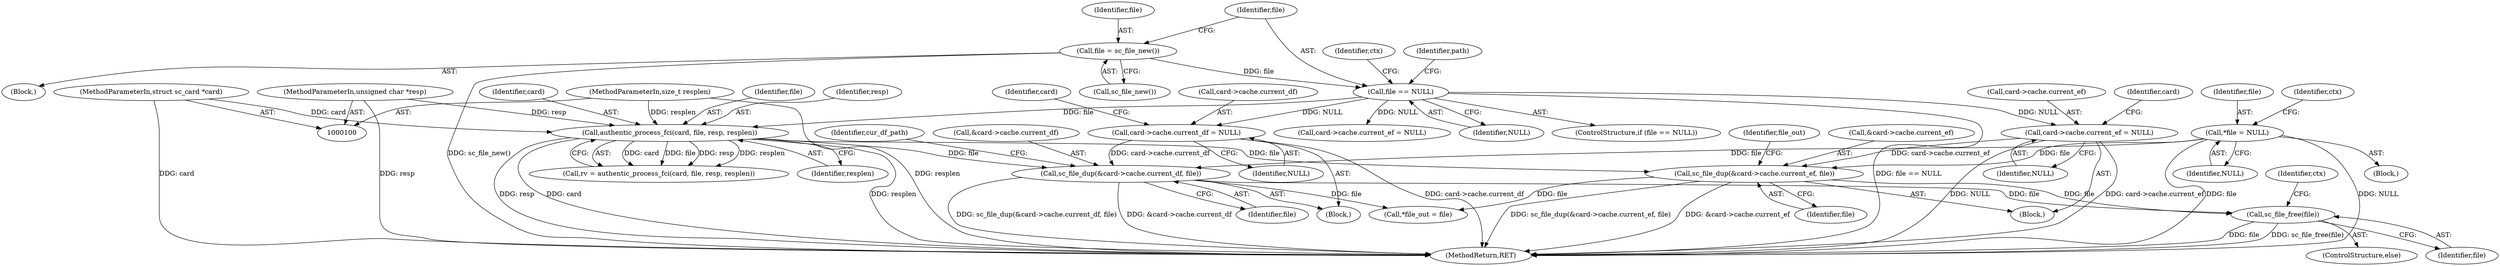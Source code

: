 digraph "0_OpenSC_8fe377e93b4b56060e5bbfb6f3142ceaeca744fa_2@API" {
"1000380" [label="(Call,sc_file_free(file))"];
"1000213" [label="(Call,sc_file_dup(&card->cache.current_df, file))"];
"1000206" [label="(Call,card->cache.current_df = NULL)"];
"1000134" [label="(Call,file == NULL)"];
"1000130" [label="(Call,file = sc_file_new())"];
"1000150" [label="(Call,authentic_process_fci(card, file, resp, resplen))"];
"1000101" [label="(MethodParameterIn,struct sc_card *card)"];
"1000103" [label="(MethodParameterIn,unsigned char *resp)"];
"1000104" [label="(MethodParameterIn,size_t resplen)"];
"1000114" [label="(Call,*file = NULL)"];
"1000365" [label="(Call,sc_file_dup(&card->cache.current_ef, file))"];
"1000358" [label="(Call,card->cache.current_ef = NULL)"];
"1000372" [label="(Identifier,file)"];
"1000375" [label="(Call,*file_out = file)"];
"1000358" [label="(Call,card->cache.current_ef = NULL)"];
"1000170" [label="(Block,)"];
"1000127" [label="(Block,)"];
"1000116" [label="(Identifier,NULL)"];
"1000136" [label="(Identifier,NULL)"];
"1000364" [label="(Identifier,NULL)"];
"1000151" [label="(Identifier,card)"];
"1000374" [label="(Identifier,file_out)"];
"1000385" [label="(MethodReturn,RET)"];
"1000212" [label="(Identifier,NULL)"];
"1000148" [label="(Call,rv = authentic_process_fci(card, file, resp, resplen))"];
"1000381" [label="(Identifier,file)"];
"1000114" [label="(Call,*file = NULL)"];
"1000359" [label="(Call,card->cache.current_ef)"];
"1000138" [label="(Identifier,ctx)"];
"1000101" [label="(MethodParameterIn,struct sc_card *card)"];
"1000369" [label="(Identifier,card)"];
"1000207" [label="(Call,card->cache.current_df)"];
"1000379" [label="(ControlStructure,else)"];
"1000214" [label="(Call,&card->cache.current_df)"];
"1000380" [label="(Call,sc_file_free(file))"];
"1000223" [label="(Identifier,cur_df_path)"];
"1000336" [label="(Call,card->cache.current_ef = NULL)"];
"1000206" [label="(Call,card->cache.current_df = NULL)"];
"1000152" [label="(Identifier,file)"];
"1000133" [label="(ControlStructure,if (file == NULL))"];
"1000115" [label="(Identifier,file)"];
"1000134" [label="(Call,file == NULL)"];
"1000154" [label="(Identifier,resplen)"];
"1000119" [label="(Identifier,ctx)"];
"1000217" [label="(Identifier,card)"];
"1000135" [label="(Identifier,file)"];
"1000141" [label="(Identifier,path)"];
"1000104" [label="(MethodParameterIn,size_t resplen)"];
"1000366" [label="(Call,&card->cache.current_ef)"];
"1000150" [label="(Call,authentic_process_fci(card, file, resp, resplen))"];
"1000106" [label="(Block,)"];
"1000365" [label="(Call,sc_file_dup(&card->cache.current_ef, file))"];
"1000220" [label="(Identifier,file)"];
"1000132" [label="(Call,sc_file_new())"];
"1000130" [label="(Call,file = sc_file_new())"];
"1000153" [label="(Identifier,resp)"];
"1000103" [label="(MethodParameterIn,unsigned char *resp)"];
"1000213" [label="(Call,sc_file_dup(&card->cache.current_df, file))"];
"1000383" [label="(Identifier,ctx)"];
"1000131" [label="(Identifier,file)"];
"1000351" [label="(Block,)"];
"1000380" -> "1000379"  [label="AST: "];
"1000380" -> "1000381"  [label="CFG: "];
"1000381" -> "1000380"  [label="AST: "];
"1000383" -> "1000380"  [label="CFG: "];
"1000380" -> "1000385"  [label="DDG: sc_file_free(file)"];
"1000380" -> "1000385"  [label="DDG: file"];
"1000213" -> "1000380"  [label="DDG: file"];
"1000365" -> "1000380"  [label="DDG: file"];
"1000213" -> "1000170"  [label="AST: "];
"1000213" -> "1000220"  [label="CFG: "];
"1000214" -> "1000213"  [label="AST: "];
"1000220" -> "1000213"  [label="AST: "];
"1000223" -> "1000213"  [label="CFG: "];
"1000213" -> "1000385"  [label="DDG: &card->cache.current_df"];
"1000213" -> "1000385"  [label="DDG: sc_file_dup(&card->cache.current_df, file)"];
"1000206" -> "1000213"  [label="DDG: card->cache.current_df"];
"1000150" -> "1000213"  [label="DDG: file"];
"1000114" -> "1000213"  [label="DDG: file"];
"1000213" -> "1000375"  [label="DDG: file"];
"1000206" -> "1000170"  [label="AST: "];
"1000206" -> "1000212"  [label="CFG: "];
"1000207" -> "1000206"  [label="AST: "];
"1000212" -> "1000206"  [label="AST: "];
"1000217" -> "1000206"  [label="CFG: "];
"1000206" -> "1000385"  [label="DDG: card->cache.current_df"];
"1000134" -> "1000206"  [label="DDG: NULL"];
"1000134" -> "1000133"  [label="AST: "];
"1000134" -> "1000136"  [label="CFG: "];
"1000135" -> "1000134"  [label="AST: "];
"1000136" -> "1000134"  [label="AST: "];
"1000138" -> "1000134"  [label="CFG: "];
"1000141" -> "1000134"  [label="CFG: "];
"1000134" -> "1000385"  [label="DDG: file == NULL"];
"1000130" -> "1000134"  [label="DDG: file"];
"1000134" -> "1000150"  [label="DDG: file"];
"1000134" -> "1000336"  [label="DDG: NULL"];
"1000134" -> "1000358"  [label="DDG: NULL"];
"1000130" -> "1000127"  [label="AST: "];
"1000130" -> "1000132"  [label="CFG: "];
"1000131" -> "1000130"  [label="AST: "];
"1000132" -> "1000130"  [label="AST: "];
"1000135" -> "1000130"  [label="CFG: "];
"1000130" -> "1000385"  [label="DDG: sc_file_new()"];
"1000150" -> "1000148"  [label="AST: "];
"1000150" -> "1000154"  [label="CFG: "];
"1000151" -> "1000150"  [label="AST: "];
"1000152" -> "1000150"  [label="AST: "];
"1000153" -> "1000150"  [label="AST: "];
"1000154" -> "1000150"  [label="AST: "];
"1000148" -> "1000150"  [label="CFG: "];
"1000150" -> "1000385"  [label="DDG: card"];
"1000150" -> "1000385"  [label="DDG: resplen"];
"1000150" -> "1000385"  [label="DDG: resp"];
"1000150" -> "1000148"  [label="DDG: card"];
"1000150" -> "1000148"  [label="DDG: file"];
"1000150" -> "1000148"  [label="DDG: resp"];
"1000150" -> "1000148"  [label="DDG: resplen"];
"1000101" -> "1000150"  [label="DDG: card"];
"1000103" -> "1000150"  [label="DDG: resp"];
"1000104" -> "1000150"  [label="DDG: resplen"];
"1000150" -> "1000365"  [label="DDG: file"];
"1000101" -> "1000100"  [label="AST: "];
"1000101" -> "1000385"  [label="DDG: card"];
"1000103" -> "1000100"  [label="AST: "];
"1000103" -> "1000385"  [label="DDG: resp"];
"1000104" -> "1000100"  [label="AST: "];
"1000104" -> "1000385"  [label="DDG: resplen"];
"1000114" -> "1000106"  [label="AST: "];
"1000114" -> "1000116"  [label="CFG: "];
"1000115" -> "1000114"  [label="AST: "];
"1000116" -> "1000114"  [label="AST: "];
"1000119" -> "1000114"  [label="CFG: "];
"1000114" -> "1000385"  [label="DDG: file"];
"1000114" -> "1000385"  [label="DDG: NULL"];
"1000114" -> "1000365"  [label="DDG: file"];
"1000365" -> "1000351"  [label="AST: "];
"1000365" -> "1000372"  [label="CFG: "];
"1000366" -> "1000365"  [label="AST: "];
"1000372" -> "1000365"  [label="AST: "];
"1000374" -> "1000365"  [label="CFG: "];
"1000365" -> "1000385"  [label="DDG: sc_file_dup(&card->cache.current_ef, file)"];
"1000365" -> "1000385"  [label="DDG: &card->cache.current_ef"];
"1000358" -> "1000365"  [label="DDG: card->cache.current_ef"];
"1000365" -> "1000375"  [label="DDG: file"];
"1000358" -> "1000351"  [label="AST: "];
"1000358" -> "1000364"  [label="CFG: "];
"1000359" -> "1000358"  [label="AST: "];
"1000364" -> "1000358"  [label="AST: "];
"1000369" -> "1000358"  [label="CFG: "];
"1000358" -> "1000385"  [label="DDG: NULL"];
"1000358" -> "1000385"  [label="DDG: card->cache.current_ef"];
}

